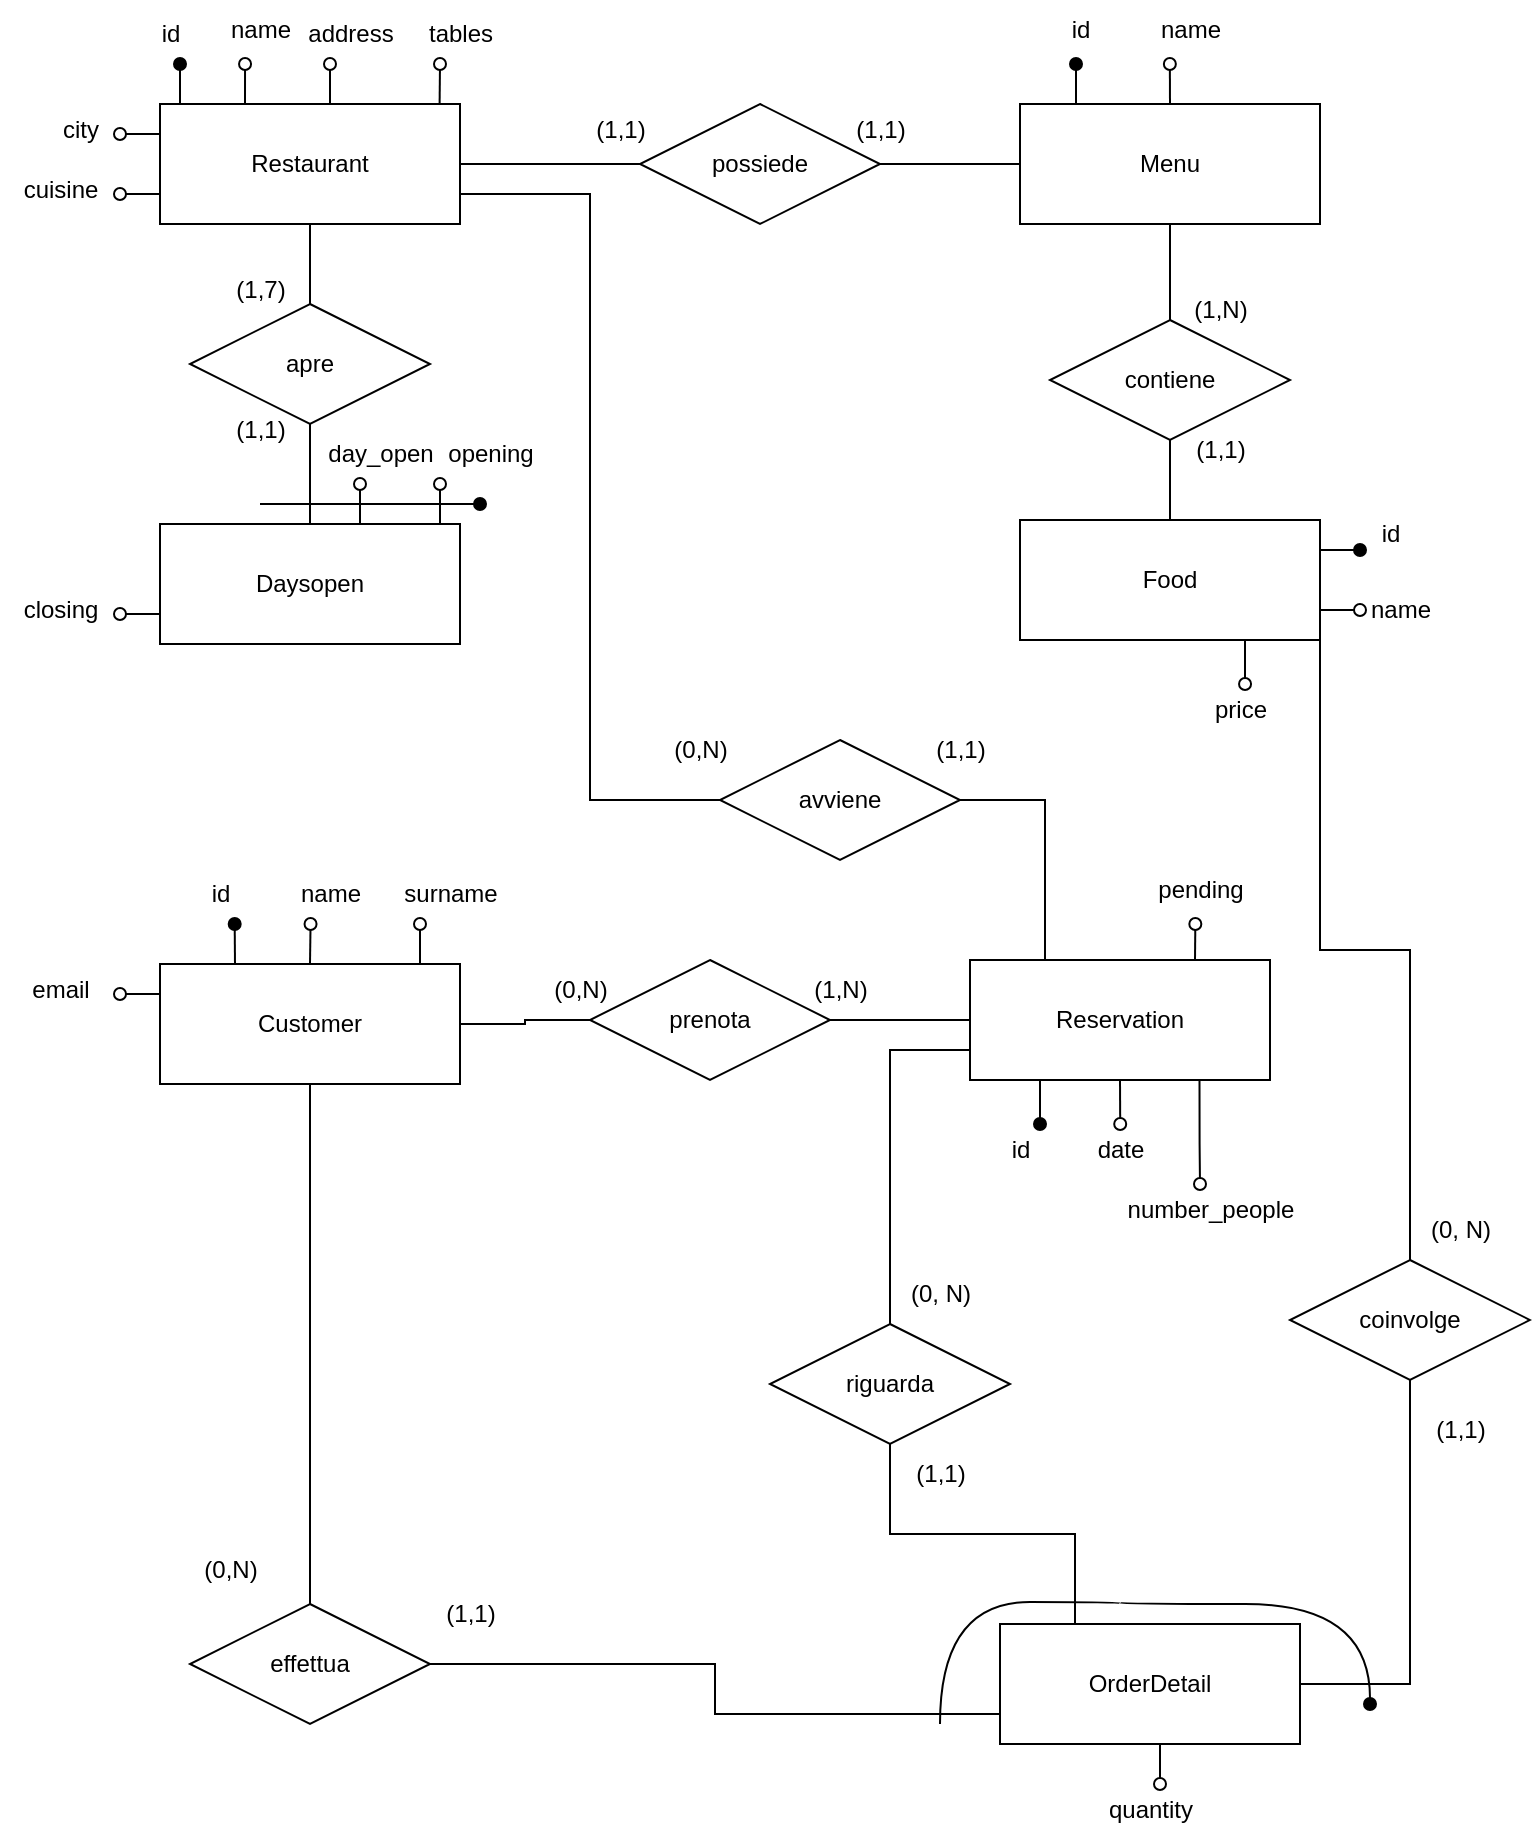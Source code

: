 <mxfile version="24.2.1" type="device">
  <diagram name="Pagina-1" id="ZzvYlfPiRXWx3irKtvU0">
    <mxGraphModel dx="1863" dy="1243" grid="1" gridSize="10" guides="1" tooltips="1" connect="1" arrows="1" fold="1" page="1" pageScale="1" pageWidth="827" pageHeight="1169" math="0" shadow="0">
      <root>
        <mxCell id="0" />
        <mxCell id="1" parent="0" />
        <mxCell id="MMW3BDH7EBpdIIzskwBd-2" style="edgeStyle=orthogonalEdgeStyle;rounded=0;orthogonalLoop=1;jettySize=auto;html=1;exitX=0.25;exitY=0;exitDx=0;exitDy=0;endArrow=oval;endFill=1;" parent="1" source="MMW3BDH7EBpdIIzskwBd-1" edge="1">
          <mxGeometry relative="1" as="geometry">
            <mxPoint x="130" y="170" as="targetPoint" />
            <Array as="points">
              <mxPoint x="130" y="190" />
              <mxPoint x="130" y="170" />
            </Array>
          </mxGeometry>
        </mxCell>
        <mxCell id="MMW3BDH7EBpdIIzskwBd-5" style="edgeStyle=orthogonalEdgeStyle;rounded=0;orthogonalLoop=1;jettySize=auto;html=1;exitX=0.25;exitY=0;exitDx=0;exitDy=0;endArrow=oval;endFill=0;" parent="1" source="MMW3BDH7EBpdIIzskwBd-1" edge="1">
          <mxGeometry relative="1" as="geometry">
            <mxPoint x="162.524" y="170" as="targetPoint" />
          </mxGeometry>
        </mxCell>
        <mxCell id="MMW3BDH7EBpdIIzskwBd-10" style="edgeStyle=orthogonalEdgeStyle;rounded=0;orthogonalLoop=1;jettySize=auto;html=1;exitX=0;exitY=0.25;exitDx=0;exitDy=0;endArrow=oval;endFill=0;" parent="1" source="MMW3BDH7EBpdIIzskwBd-1" edge="1">
          <mxGeometry relative="1" as="geometry">
            <mxPoint x="100" y="204.931" as="targetPoint" />
          </mxGeometry>
        </mxCell>
        <mxCell id="MMW3BDH7EBpdIIzskwBd-12" style="edgeStyle=orthogonalEdgeStyle;rounded=0;orthogonalLoop=1;jettySize=auto;html=1;exitX=0;exitY=0.75;exitDx=0;exitDy=0;endArrow=oval;endFill=0;" parent="1" source="MMW3BDH7EBpdIIzskwBd-1" edge="1">
          <mxGeometry relative="1" as="geometry">
            <mxPoint x="100" y="235.276" as="targetPoint" />
          </mxGeometry>
        </mxCell>
        <mxCell id="MMW3BDH7EBpdIIzskwBd-16" style="edgeStyle=orthogonalEdgeStyle;rounded=0;orthogonalLoop=1;jettySize=auto;html=1;exitX=1;exitY=0.5;exitDx=0;exitDy=0;entryX=0;entryY=0.5;entryDx=0;entryDy=0;endArrow=none;endFill=0;" parent="1" source="MMW3BDH7EBpdIIzskwBd-1" target="MMW3BDH7EBpdIIzskwBd-15" edge="1">
          <mxGeometry relative="1" as="geometry" />
        </mxCell>
        <mxCell id="MMW3BDH7EBpdIIzskwBd-27" style="edgeStyle=orthogonalEdgeStyle;rounded=0;orthogonalLoop=1;jettySize=auto;html=1;exitX=0.5;exitY=1;exitDx=0;exitDy=0;entryX=0.5;entryY=0;entryDx=0;entryDy=0;endArrow=none;endFill=0;" parent="1" source="MMW3BDH7EBpdIIzskwBd-1" target="MMW3BDH7EBpdIIzskwBd-26" edge="1">
          <mxGeometry relative="1" as="geometry" />
        </mxCell>
        <mxCell id="MMW3BDH7EBpdIIzskwBd-1" value="Restaurant" style="rounded=0;whiteSpace=wrap;html=1;" parent="1" vertex="1">
          <mxGeometry x="120" y="190" width="150" height="60" as="geometry" />
        </mxCell>
        <mxCell id="MMW3BDH7EBpdIIzskwBd-3" value="id" style="text;html=1;align=center;verticalAlign=middle;resizable=0;points=[];autosize=1;strokeColor=none;fillColor=none;" parent="1" vertex="1">
          <mxGeometry x="110" y="140" width="30" height="30" as="geometry" />
        </mxCell>
        <mxCell id="MMW3BDH7EBpdIIzskwBd-6" value="name" style="text;html=1;align=center;verticalAlign=middle;resizable=0;points=[];autosize=1;strokeColor=none;fillColor=none;" parent="1" vertex="1">
          <mxGeometry x="145" y="138" width="50" height="30" as="geometry" />
        </mxCell>
        <mxCell id="MMW3BDH7EBpdIIzskwBd-7" style="edgeStyle=orthogonalEdgeStyle;rounded=0;orthogonalLoop=1;jettySize=auto;html=1;exitX=0.5;exitY=0;exitDx=0;exitDy=0;endArrow=oval;endFill=0;" parent="1" source="MMW3BDH7EBpdIIzskwBd-1" edge="1">
          <mxGeometry relative="1" as="geometry">
            <mxPoint x="205" y="170" as="targetPoint" />
            <mxPoint x="205.24" y="188" as="sourcePoint" />
          </mxGeometry>
        </mxCell>
        <mxCell id="MMW3BDH7EBpdIIzskwBd-8" value="address" style="text;html=1;align=center;verticalAlign=middle;resizable=0;points=[];autosize=1;strokeColor=none;fillColor=none;" parent="1" vertex="1">
          <mxGeometry x="180" y="140" width="70" height="30" as="geometry" />
        </mxCell>
        <mxCell id="MMW3BDH7EBpdIIzskwBd-11" value="city&lt;br&gt;" style="text;html=1;align=center;verticalAlign=middle;resizable=0;points=[];autosize=1;strokeColor=none;fillColor=none;" parent="1" vertex="1">
          <mxGeometry x="60" y="188" width="40" height="30" as="geometry" />
        </mxCell>
        <mxCell id="MMW3BDH7EBpdIIzskwBd-13" value="cuisine" style="text;html=1;align=center;verticalAlign=middle;resizable=0;points=[];autosize=1;strokeColor=none;fillColor=none;" parent="1" vertex="1">
          <mxGeometry x="40" y="218" width="60" height="30" as="geometry" />
        </mxCell>
        <mxCell id="MMW3BDH7EBpdIIzskwBd-18" style="edgeStyle=orthogonalEdgeStyle;rounded=0;orthogonalLoop=1;jettySize=auto;html=1;exitX=1;exitY=0.5;exitDx=0;exitDy=0;endArrow=none;endFill=0;entryX=0;entryY=0.5;entryDx=0;entryDy=0;" parent="1" source="MMW3BDH7EBpdIIzskwBd-15" target="MMW3BDH7EBpdIIzskwBd-19" edge="1">
          <mxGeometry relative="1" as="geometry">
            <mxPoint x="560" y="220" as="targetPoint" />
          </mxGeometry>
        </mxCell>
        <mxCell id="MMW3BDH7EBpdIIzskwBd-15" value="possiede" style="shape=rhombus;perimeter=rhombusPerimeter;whiteSpace=wrap;html=1;align=center;" parent="1" vertex="1">
          <mxGeometry x="360" y="190" width="120" height="60" as="geometry" />
        </mxCell>
        <mxCell id="MMW3BDH7EBpdIIzskwBd-17" value="(1,1)" style="text;html=1;align=center;verticalAlign=middle;resizable=0;points=[];autosize=1;strokeColor=none;fillColor=none;" parent="1" vertex="1">
          <mxGeometry x="325" y="188" width="50" height="30" as="geometry" />
        </mxCell>
        <mxCell id="MMW3BDH7EBpdIIzskwBd-21" style="edgeStyle=orthogonalEdgeStyle;rounded=0;orthogonalLoop=1;jettySize=auto;html=1;exitX=0.25;exitY=0;exitDx=0;exitDy=0;endArrow=oval;endFill=1;" parent="1" source="MMW3BDH7EBpdIIzskwBd-19" edge="1">
          <mxGeometry relative="1" as="geometry">
            <mxPoint x="578" y="170" as="targetPoint" />
          </mxGeometry>
        </mxCell>
        <mxCell id="MMW3BDH7EBpdIIzskwBd-23" style="edgeStyle=orthogonalEdgeStyle;rounded=0;orthogonalLoop=1;jettySize=auto;html=1;exitX=0.5;exitY=0;exitDx=0;exitDy=0;endArrow=oval;endFill=0;" parent="1" source="MMW3BDH7EBpdIIzskwBd-19" edge="1">
          <mxGeometry relative="1" as="geometry">
            <mxPoint x="624.931" y="170" as="targetPoint" />
          </mxGeometry>
        </mxCell>
        <mxCell id="MMW3BDH7EBpdIIzskwBd-45" style="edgeStyle=orthogonalEdgeStyle;rounded=0;orthogonalLoop=1;jettySize=auto;html=1;exitX=0.5;exitY=1;exitDx=0;exitDy=0;entryX=0.5;entryY=0;entryDx=0;entryDy=0;endArrow=none;endFill=0;" parent="1" source="MMW3BDH7EBpdIIzskwBd-19" target="MMW3BDH7EBpdIIzskwBd-44" edge="1">
          <mxGeometry relative="1" as="geometry" />
        </mxCell>
        <mxCell id="MMW3BDH7EBpdIIzskwBd-19" value="Menu" style="rounded=0;whiteSpace=wrap;html=1;" parent="1" vertex="1">
          <mxGeometry x="550" y="190" width="150" height="60" as="geometry" />
        </mxCell>
        <mxCell id="MMW3BDH7EBpdIIzskwBd-20" value="(1,1)" style="text;html=1;align=center;verticalAlign=middle;resizable=0;points=[];autosize=1;strokeColor=none;fillColor=none;" parent="1" vertex="1">
          <mxGeometry x="455" y="188" width="50" height="30" as="geometry" />
        </mxCell>
        <mxCell id="MMW3BDH7EBpdIIzskwBd-22" value="id" style="text;html=1;align=center;verticalAlign=middle;resizable=0;points=[];autosize=1;strokeColor=none;fillColor=none;" parent="1" vertex="1">
          <mxGeometry x="565" y="138" width="30" height="30" as="geometry" />
        </mxCell>
        <mxCell id="MMW3BDH7EBpdIIzskwBd-24" value="name" style="text;html=1;align=center;verticalAlign=middle;resizable=0;points=[];autosize=1;strokeColor=none;fillColor=none;" parent="1" vertex="1">
          <mxGeometry x="610" y="138" width="50" height="30" as="geometry" />
        </mxCell>
        <mxCell id="MMW3BDH7EBpdIIzskwBd-29" style="edgeStyle=orthogonalEdgeStyle;rounded=0;orthogonalLoop=1;jettySize=auto;html=1;exitX=0.5;exitY=1;exitDx=0;exitDy=0;entryX=0.5;entryY=0;entryDx=0;entryDy=0;endArrow=none;endFill=0;" parent="1" source="MMW3BDH7EBpdIIzskwBd-26" target="MMW3BDH7EBpdIIzskwBd-28" edge="1">
          <mxGeometry relative="1" as="geometry" />
        </mxCell>
        <mxCell id="MMW3BDH7EBpdIIzskwBd-26" value="apre" style="shape=rhombus;perimeter=rhombusPerimeter;whiteSpace=wrap;html=1;align=center;" parent="1" vertex="1">
          <mxGeometry x="135" y="290" width="120" height="60" as="geometry" />
        </mxCell>
        <mxCell id="MMW3BDH7EBpdIIzskwBd-30" style="edgeStyle=orthogonalEdgeStyle;rounded=0;orthogonalLoop=1;jettySize=auto;html=1;exitX=0.75;exitY=0;exitDx=0;exitDy=0;endArrow=oval;endFill=0;" parent="1" source="MMW3BDH7EBpdIIzskwBd-28" edge="1">
          <mxGeometry relative="1" as="geometry">
            <mxPoint x="220" y="380" as="targetPoint" />
            <Array as="points">
              <mxPoint x="220" y="400" />
              <mxPoint x="220" y="380" />
            </Array>
          </mxGeometry>
        </mxCell>
        <mxCell id="MMW3BDH7EBpdIIzskwBd-37" style="edgeStyle=orthogonalEdgeStyle;rounded=0;orthogonalLoop=1;jettySize=auto;html=1;exitX=0;exitY=0.75;exitDx=0;exitDy=0;endArrow=oval;endFill=0;" parent="1" source="MMW3BDH7EBpdIIzskwBd-28" edge="1">
          <mxGeometry relative="1" as="geometry">
            <mxPoint x="100" y="445.286" as="targetPoint" />
          </mxGeometry>
        </mxCell>
        <mxCell id="MMW3BDH7EBpdIIzskwBd-39" style="edgeStyle=orthogonalEdgeStyle;rounded=0;orthogonalLoop=1;jettySize=auto;html=1;exitX=0.75;exitY=0;exitDx=0;exitDy=0;endArrow=oval;endFill=0;" parent="1" source="MMW3BDH7EBpdIIzskwBd-28" edge="1">
          <mxGeometry relative="1" as="geometry">
            <mxPoint x="260" y="380" as="targetPoint" />
            <Array as="points">
              <mxPoint x="260" y="400" />
              <mxPoint x="260" y="380" />
            </Array>
          </mxGeometry>
        </mxCell>
        <mxCell id="MMW3BDH7EBpdIIzskwBd-28" value="Daysopen" style="rounded=0;whiteSpace=wrap;html=1;" parent="1" vertex="1">
          <mxGeometry x="120" y="400" width="150" height="60" as="geometry" />
        </mxCell>
        <mxCell id="MMW3BDH7EBpdIIzskwBd-34" value="day_open" style="text;html=1;align=center;verticalAlign=middle;resizable=0;points=[];autosize=1;strokeColor=none;fillColor=none;" parent="1" vertex="1">
          <mxGeometry x="190" y="350" width="80" height="30" as="geometry" />
        </mxCell>
        <mxCell id="MMW3BDH7EBpdIIzskwBd-36" value="opening" style="text;html=1;align=center;verticalAlign=middle;resizable=0;points=[];autosize=1;strokeColor=none;fillColor=none;" parent="1" vertex="1">
          <mxGeometry x="250" y="350" width="70" height="30" as="geometry" />
        </mxCell>
        <mxCell id="MMW3BDH7EBpdIIzskwBd-38" value="closing" style="text;html=1;align=center;verticalAlign=middle;resizable=0;points=[];autosize=1;strokeColor=none;fillColor=none;" parent="1" vertex="1">
          <mxGeometry x="40" y="428" width="60" height="30" as="geometry" />
        </mxCell>
        <mxCell id="MMW3BDH7EBpdIIzskwBd-40" value="" style="endArrow=oval;html=1;rounded=0;endFill=1;" parent="1" edge="1">
          <mxGeometry relative="1" as="geometry">
            <mxPoint x="170" y="390" as="sourcePoint" />
            <mxPoint x="280" y="390" as="targetPoint" />
          </mxGeometry>
        </mxCell>
        <mxCell id="MMW3BDH7EBpdIIzskwBd-41" value="(1,1)" style="text;html=1;align=center;verticalAlign=middle;resizable=0;points=[];autosize=1;strokeColor=none;fillColor=none;" parent="1" vertex="1">
          <mxGeometry x="145" y="338" width="50" height="30" as="geometry" />
        </mxCell>
        <mxCell id="MMW3BDH7EBpdIIzskwBd-42" value="(1,7)" style="text;html=1;align=center;verticalAlign=middle;resizable=0;points=[];autosize=1;strokeColor=none;fillColor=none;" parent="1" vertex="1">
          <mxGeometry x="145" y="268" width="50" height="30" as="geometry" />
        </mxCell>
        <mxCell id="MMW3BDH7EBpdIIzskwBd-46" style="edgeStyle=orthogonalEdgeStyle;rounded=0;orthogonalLoop=1;jettySize=auto;html=1;exitX=0.5;exitY=1;exitDx=0;exitDy=0;endArrow=none;endFill=0;entryX=0.5;entryY=0;entryDx=0;entryDy=0;" parent="1" source="MMW3BDH7EBpdIIzskwBd-44" target="MMW3BDH7EBpdIIzskwBd-47" edge="1">
          <mxGeometry relative="1" as="geometry">
            <mxPoint x="625" y="410" as="targetPoint" />
          </mxGeometry>
        </mxCell>
        <mxCell id="MMW3BDH7EBpdIIzskwBd-44" value="contiene" style="shape=rhombus;perimeter=rhombusPerimeter;whiteSpace=wrap;html=1;align=center;" parent="1" vertex="1">
          <mxGeometry x="565" y="298" width="120" height="60" as="geometry" />
        </mxCell>
        <mxCell id="MMW3BDH7EBpdIIzskwBd-51" style="edgeStyle=orthogonalEdgeStyle;rounded=0;orthogonalLoop=1;jettySize=auto;html=1;exitX=1;exitY=0.25;exitDx=0;exitDy=0;endArrow=oval;endFill=1;" parent="1" source="MMW3BDH7EBpdIIzskwBd-47" edge="1">
          <mxGeometry relative="1" as="geometry">
            <mxPoint x="720" y="413" as="targetPoint" />
          </mxGeometry>
        </mxCell>
        <mxCell id="MMW3BDH7EBpdIIzskwBd-53" style="edgeStyle=orthogonalEdgeStyle;rounded=0;orthogonalLoop=1;jettySize=auto;html=1;exitX=1;exitY=0.75;exitDx=0;exitDy=0;endArrow=oval;endFill=0;" parent="1" source="MMW3BDH7EBpdIIzskwBd-47" edge="1">
          <mxGeometry relative="1" as="geometry">
            <mxPoint x="720" y="443" as="targetPoint" />
          </mxGeometry>
        </mxCell>
        <mxCell id="MMW3BDH7EBpdIIzskwBd-55" style="edgeStyle=orthogonalEdgeStyle;rounded=0;orthogonalLoop=1;jettySize=auto;html=1;exitX=0.75;exitY=1;exitDx=0;exitDy=0;endArrow=oval;endFill=0;" parent="1" source="MMW3BDH7EBpdIIzskwBd-47" edge="1">
          <mxGeometry relative="1" as="geometry">
            <mxPoint x="662.524" y="480" as="targetPoint" />
          </mxGeometry>
        </mxCell>
        <mxCell id="MMW3BDH7EBpdIIzskwBd-47" value="Food" style="rounded=0;whiteSpace=wrap;html=1;" parent="1" vertex="1">
          <mxGeometry x="550" y="398" width="150" height="60" as="geometry" />
        </mxCell>
        <mxCell id="MMW3BDH7EBpdIIzskwBd-48" value="(1,N)" style="text;html=1;align=center;verticalAlign=middle;resizable=0;points=[];autosize=1;strokeColor=none;fillColor=none;" parent="1" vertex="1">
          <mxGeometry x="625" y="278" width="50" height="30" as="geometry" />
        </mxCell>
        <mxCell id="MMW3BDH7EBpdIIzskwBd-49" value="(1,1)" style="text;html=1;align=center;verticalAlign=middle;resizable=0;points=[];autosize=1;strokeColor=none;fillColor=none;" parent="1" vertex="1">
          <mxGeometry x="625" y="348" width="50" height="30" as="geometry" />
        </mxCell>
        <mxCell id="MMW3BDH7EBpdIIzskwBd-52" value="id" style="text;html=1;align=center;verticalAlign=middle;resizable=0;points=[];autosize=1;strokeColor=none;fillColor=none;" parent="1" vertex="1">
          <mxGeometry x="720" y="390" width="30" height="30" as="geometry" />
        </mxCell>
        <mxCell id="MMW3BDH7EBpdIIzskwBd-54" value="name" style="text;html=1;align=center;verticalAlign=middle;resizable=0;points=[];autosize=1;strokeColor=none;fillColor=none;" parent="1" vertex="1">
          <mxGeometry x="715" y="428" width="50" height="30" as="geometry" />
        </mxCell>
        <mxCell id="MMW3BDH7EBpdIIzskwBd-56" value="price" style="text;html=1;align=center;verticalAlign=middle;resizable=0;points=[];autosize=1;strokeColor=none;fillColor=none;" parent="1" vertex="1">
          <mxGeometry x="635" y="478" width="50" height="30" as="geometry" />
        </mxCell>
        <mxCell id="MMW3BDH7EBpdIIzskwBd-58" style="edgeStyle=orthogonalEdgeStyle;rounded=0;orthogonalLoop=1;jettySize=auto;html=1;exitX=0.25;exitY=0;exitDx=0;exitDy=0;endArrow=oval;endFill=1;" parent="1" source="MMW3BDH7EBpdIIzskwBd-57" edge="1">
          <mxGeometry relative="1" as="geometry">
            <mxPoint x="157.345" y="600" as="targetPoint" />
          </mxGeometry>
        </mxCell>
        <mxCell id="MMW3BDH7EBpdIIzskwBd-60" style="edgeStyle=orthogonalEdgeStyle;rounded=0;orthogonalLoop=1;jettySize=auto;html=1;exitX=0.5;exitY=0;exitDx=0;exitDy=0;endArrow=oval;endFill=0;" parent="1" source="MMW3BDH7EBpdIIzskwBd-57" edge="1">
          <mxGeometry relative="1" as="geometry">
            <mxPoint x="195.276" y="600" as="targetPoint" />
          </mxGeometry>
        </mxCell>
        <mxCell id="MMW3BDH7EBpdIIzskwBd-62" style="edgeStyle=orthogonalEdgeStyle;rounded=0;orthogonalLoop=1;jettySize=auto;html=1;exitX=0.75;exitY=0;exitDx=0;exitDy=0;endArrow=oval;endFill=0;" parent="1" source="MMW3BDH7EBpdIIzskwBd-57" edge="1">
          <mxGeometry relative="1" as="geometry">
            <mxPoint x="250" y="600" as="targetPoint" />
          </mxGeometry>
        </mxCell>
        <mxCell id="MMW3BDH7EBpdIIzskwBd-64" style="edgeStyle=orthogonalEdgeStyle;rounded=0;orthogonalLoop=1;jettySize=auto;html=1;exitX=0;exitY=0.25;exitDx=0;exitDy=0;endArrow=oval;endFill=0;" parent="1" source="MMW3BDH7EBpdIIzskwBd-57" edge="1">
          <mxGeometry relative="1" as="geometry">
            <mxPoint x="100" y="635.276" as="targetPoint" />
          </mxGeometry>
        </mxCell>
        <mxCell id="MMW3BDH7EBpdIIzskwBd-74" style="edgeStyle=orthogonalEdgeStyle;rounded=0;orthogonalLoop=1;jettySize=auto;html=1;exitX=1;exitY=0.5;exitDx=0;exitDy=0;entryX=0;entryY=0.5;entryDx=0;entryDy=0;endArrow=none;endFill=0;" parent="1" source="MMW3BDH7EBpdIIzskwBd-57" target="MMW3BDH7EBpdIIzskwBd-73" edge="1">
          <mxGeometry relative="1" as="geometry" />
        </mxCell>
        <mxCell id="MMW3BDH7EBpdIIzskwBd-89" style="edgeStyle=orthogonalEdgeStyle;rounded=0;orthogonalLoop=1;jettySize=auto;html=1;exitX=0.5;exitY=1;exitDx=0;exitDy=0;entryX=0.5;entryY=0;entryDx=0;entryDy=0;endArrow=none;endFill=0;" parent="1" source="MMW3BDH7EBpdIIzskwBd-57" target="MMW3BDH7EBpdIIzskwBd-88" edge="1">
          <mxGeometry relative="1" as="geometry" />
        </mxCell>
        <mxCell id="MMW3BDH7EBpdIIzskwBd-57" value="Customer" style="rounded=0;whiteSpace=wrap;html=1;" parent="1" vertex="1">
          <mxGeometry x="120" y="620" width="150" height="60" as="geometry" />
        </mxCell>
        <mxCell id="MMW3BDH7EBpdIIzskwBd-59" value="id" style="text;html=1;align=center;verticalAlign=middle;resizable=0;points=[];autosize=1;strokeColor=none;fillColor=none;" parent="1" vertex="1">
          <mxGeometry x="135" y="570" width="30" height="30" as="geometry" />
        </mxCell>
        <mxCell id="MMW3BDH7EBpdIIzskwBd-61" value="name" style="text;html=1;align=center;verticalAlign=middle;resizable=0;points=[];autosize=1;strokeColor=none;fillColor=none;" parent="1" vertex="1">
          <mxGeometry x="180" y="570" width="50" height="30" as="geometry" />
        </mxCell>
        <mxCell id="MMW3BDH7EBpdIIzskwBd-63" value="surname" style="text;html=1;align=center;verticalAlign=middle;resizable=0;points=[];autosize=1;strokeColor=none;fillColor=none;" parent="1" vertex="1">
          <mxGeometry x="230" y="570" width="70" height="30" as="geometry" />
        </mxCell>
        <mxCell id="MMW3BDH7EBpdIIzskwBd-65" value="email" style="text;html=1;align=center;verticalAlign=middle;resizable=0;points=[];autosize=1;strokeColor=none;fillColor=none;" parent="1" vertex="1">
          <mxGeometry x="45" y="618" width="50" height="30" as="geometry" />
        </mxCell>
        <mxCell id="MMW3BDH7EBpdIIzskwBd-67" style="edgeStyle=orthogonalEdgeStyle;rounded=0;orthogonalLoop=1;jettySize=auto;html=1;exitX=0.25;exitY=1;exitDx=0;exitDy=0;endArrow=oval;endFill=1;" parent="1" source="MMW3BDH7EBpdIIzskwBd-66" edge="1">
          <mxGeometry relative="1" as="geometry">
            <mxPoint x="560" y="700" as="targetPoint" />
          </mxGeometry>
        </mxCell>
        <mxCell id="MMW3BDH7EBpdIIzskwBd-69" style="edgeStyle=orthogonalEdgeStyle;rounded=0;orthogonalLoop=1;jettySize=auto;html=1;exitX=0.5;exitY=1;exitDx=0;exitDy=0;endArrow=oval;endFill=0;" parent="1" source="MMW3BDH7EBpdIIzskwBd-66" edge="1">
          <mxGeometry relative="1" as="geometry">
            <mxPoint x="600.103" y="700" as="targetPoint" />
          </mxGeometry>
        </mxCell>
        <mxCell id="MMW3BDH7EBpdIIzskwBd-71" style="edgeStyle=orthogonalEdgeStyle;rounded=0;orthogonalLoop=1;jettySize=auto;html=1;endArrow=oval;endFill=0;exitX=0.765;exitY=0.998;exitDx=0;exitDy=0;exitPerimeter=0;" parent="1" source="MMW3BDH7EBpdIIzskwBd-66" edge="1">
          <mxGeometry relative="1" as="geometry">
            <mxPoint x="640" y="730" as="targetPoint" />
            <mxPoint x="640" y="690" as="sourcePoint" />
            <Array as="points">
              <mxPoint x="640" y="710" />
              <mxPoint x="640" y="710" />
            </Array>
          </mxGeometry>
        </mxCell>
        <mxCell id="1RYVaeO9vYbkJJF2Pygk-4" style="edgeStyle=orthogonalEdgeStyle;rounded=0;orthogonalLoop=1;jettySize=auto;html=1;exitX=0.75;exitY=0;exitDx=0;exitDy=0;endArrow=oval;endFill=0;" parent="1" source="MMW3BDH7EBpdIIzskwBd-66" edge="1">
          <mxGeometry relative="1" as="geometry">
            <mxPoint x="637.667" y="600" as="targetPoint" />
          </mxGeometry>
        </mxCell>
        <mxCell id="MMW3BDH7EBpdIIzskwBd-66" value="Reservation" style="rounded=0;whiteSpace=wrap;html=1;" parent="1" vertex="1">
          <mxGeometry x="525" y="618" width="150" height="60" as="geometry" />
        </mxCell>
        <mxCell id="MMW3BDH7EBpdIIzskwBd-68" value="id" style="text;html=1;align=center;verticalAlign=middle;resizable=0;points=[];autosize=1;strokeColor=none;fillColor=none;" parent="1" vertex="1">
          <mxGeometry x="535" y="698" width="30" height="30" as="geometry" />
        </mxCell>
        <mxCell id="MMW3BDH7EBpdIIzskwBd-70" value="date" style="text;html=1;align=center;verticalAlign=middle;resizable=0;points=[];autosize=1;strokeColor=none;fillColor=none;" parent="1" vertex="1">
          <mxGeometry x="575" y="698" width="50" height="30" as="geometry" />
        </mxCell>
        <mxCell id="MMW3BDH7EBpdIIzskwBd-72" value="number_people" style="text;html=1;align=center;verticalAlign=middle;resizable=0;points=[];autosize=1;strokeColor=none;fillColor=none;" parent="1" vertex="1">
          <mxGeometry x="590" y="728" width="110" height="30" as="geometry" />
        </mxCell>
        <mxCell id="MMW3BDH7EBpdIIzskwBd-75" style="edgeStyle=orthogonalEdgeStyle;rounded=0;orthogonalLoop=1;jettySize=auto;html=1;exitX=1;exitY=0.5;exitDx=0;exitDy=0;entryX=0;entryY=0.5;entryDx=0;entryDy=0;endArrow=none;endFill=0;" parent="1" source="MMW3BDH7EBpdIIzskwBd-73" target="MMW3BDH7EBpdIIzskwBd-66" edge="1">
          <mxGeometry relative="1" as="geometry" />
        </mxCell>
        <mxCell id="MMW3BDH7EBpdIIzskwBd-73" value="prenota" style="shape=rhombus;perimeter=rhombusPerimeter;whiteSpace=wrap;html=1;align=center;" parent="1" vertex="1">
          <mxGeometry x="335" y="618" width="120" height="60" as="geometry" />
        </mxCell>
        <mxCell id="MMW3BDH7EBpdIIzskwBd-76" value="(0,N)" style="text;html=1;align=center;verticalAlign=middle;resizable=0;points=[];autosize=1;strokeColor=none;fillColor=none;" parent="1" vertex="1">
          <mxGeometry x="305" y="618" width="50" height="30" as="geometry" />
        </mxCell>
        <mxCell id="MMW3BDH7EBpdIIzskwBd-77" value="(1,N)" style="text;html=1;align=center;verticalAlign=middle;resizable=0;points=[];autosize=1;strokeColor=none;fillColor=none;" parent="1" vertex="1">
          <mxGeometry x="435" y="618" width="50" height="30" as="geometry" />
        </mxCell>
        <mxCell id="MMW3BDH7EBpdIIzskwBd-79" style="edgeStyle=orthogonalEdgeStyle;rounded=0;orthogonalLoop=1;jettySize=auto;html=1;entryX=0.25;entryY=0;entryDx=0;entryDy=0;endArrow=none;endFill=0;" parent="1" source="MMW3BDH7EBpdIIzskwBd-78" target="MMW3BDH7EBpdIIzskwBd-66" edge="1">
          <mxGeometry relative="1" as="geometry" />
        </mxCell>
        <mxCell id="MMW3BDH7EBpdIIzskwBd-80" style="edgeStyle=orthogonalEdgeStyle;rounded=0;orthogonalLoop=1;jettySize=auto;html=1;entryX=1;entryY=0.75;entryDx=0;entryDy=0;endArrow=none;endFill=0;" parent="1" source="MMW3BDH7EBpdIIzskwBd-78" target="MMW3BDH7EBpdIIzskwBd-1" edge="1">
          <mxGeometry relative="1" as="geometry" />
        </mxCell>
        <mxCell id="MMW3BDH7EBpdIIzskwBd-78" value="avviene" style="shape=rhombus;perimeter=rhombusPerimeter;whiteSpace=wrap;html=1;align=center;" parent="1" vertex="1">
          <mxGeometry x="400" y="508" width="120" height="60" as="geometry" />
        </mxCell>
        <mxCell id="MMW3BDH7EBpdIIzskwBd-81" value="(0,N)" style="text;html=1;align=center;verticalAlign=middle;resizable=0;points=[];autosize=1;strokeColor=none;fillColor=none;" parent="1" vertex="1">
          <mxGeometry x="365" y="498" width="50" height="30" as="geometry" />
        </mxCell>
        <mxCell id="MMW3BDH7EBpdIIzskwBd-82" value="(1,1)" style="text;html=1;align=center;verticalAlign=middle;resizable=0;points=[];autosize=1;strokeColor=none;fillColor=none;" parent="1" vertex="1">
          <mxGeometry x="495" y="498" width="50" height="30" as="geometry" />
        </mxCell>
        <mxCell id="1RYVaeO9vYbkJJF2Pygk-19" style="edgeStyle=orthogonalEdgeStyle;rounded=0;orthogonalLoop=1;jettySize=auto;html=1;entryX=0;entryY=0.75;entryDx=0;entryDy=0;endArrow=none;endFill=0;" parent="1" source="MMW3BDH7EBpdIIzskwBd-88" target="1RYVaeO9vYbkJJF2Pygk-8" edge="1">
          <mxGeometry relative="1" as="geometry" />
        </mxCell>
        <mxCell id="MMW3BDH7EBpdIIzskwBd-88" value="effettua" style="shape=rhombus;perimeter=rhombusPerimeter;whiteSpace=wrap;html=1;align=center;" parent="1" vertex="1">
          <mxGeometry x="135" y="940" width="120" height="60" as="geometry" />
        </mxCell>
        <mxCell id="MMW3BDH7EBpdIIzskwBd-91" value="(0,N)" style="text;html=1;align=center;verticalAlign=middle;resizable=0;points=[];autosize=1;strokeColor=none;fillColor=none;" parent="1" vertex="1">
          <mxGeometry x="130" y="908" width="50" height="30" as="geometry" />
        </mxCell>
        <mxCell id="MMW3BDH7EBpdIIzskwBd-92" value="(1,1)" style="text;html=1;align=center;verticalAlign=middle;resizable=0;points=[];autosize=1;strokeColor=none;fillColor=none;" parent="1" vertex="1">
          <mxGeometry x="250" y="930" width="50" height="30" as="geometry" />
        </mxCell>
        <mxCell id="1RYVaeO9vYbkJJF2Pygk-13" style="edgeStyle=orthogonalEdgeStyle;rounded=0;orthogonalLoop=1;jettySize=auto;html=1;exitX=0.5;exitY=1;exitDx=0;exitDy=0;entryX=0.25;entryY=0;entryDx=0;entryDy=0;endArrow=none;endFill=0;" parent="1" source="MMW3BDH7EBpdIIzskwBd-97" target="1RYVaeO9vYbkJJF2Pygk-8" edge="1">
          <mxGeometry relative="1" as="geometry" />
        </mxCell>
        <mxCell id="6jbKDFmphdJHF4nM5Yy2-3" style="edgeStyle=orthogonalEdgeStyle;rounded=0;orthogonalLoop=1;jettySize=auto;html=1;entryX=0;entryY=0.75;entryDx=0;entryDy=0;endArrow=none;endFill=0;" edge="1" parent="1" source="MMW3BDH7EBpdIIzskwBd-97" target="MMW3BDH7EBpdIIzskwBd-66">
          <mxGeometry relative="1" as="geometry" />
        </mxCell>
        <mxCell id="MMW3BDH7EBpdIIzskwBd-97" value="riguarda" style="shape=rhombus;perimeter=rhombusPerimeter;whiteSpace=wrap;html=1;align=center;" parent="1" vertex="1">
          <mxGeometry x="425" y="800" width="120" height="60" as="geometry" />
        </mxCell>
        <mxCell id="MMW3BDH7EBpdIIzskwBd-99" value="(0, N)" style="text;html=1;align=center;verticalAlign=middle;resizable=0;points=[];autosize=1;strokeColor=none;fillColor=none;" parent="1" vertex="1">
          <mxGeometry x="485" y="770" width="50" height="30" as="geometry" />
        </mxCell>
        <mxCell id="MMW3BDH7EBpdIIzskwBd-100" value="(1,1)" style="text;html=1;align=center;verticalAlign=middle;resizable=0;points=[];autosize=1;strokeColor=none;fillColor=none;" parent="1" vertex="1">
          <mxGeometry x="485" y="860" width="50" height="30" as="geometry" />
        </mxCell>
        <mxCell id="1RYVaeO9vYbkJJF2Pygk-1" style="edgeStyle=orthogonalEdgeStyle;rounded=0;orthogonalLoop=1;jettySize=auto;html=1;exitX=0.932;exitY=0.002;exitDx=0;exitDy=0;endArrow=oval;endFill=0;exitPerimeter=0;" parent="1" source="MMW3BDH7EBpdIIzskwBd-1" edge="1">
          <mxGeometry relative="1" as="geometry">
            <mxPoint x="260" y="170" as="targetPoint" />
            <mxPoint x="205" y="200" as="sourcePoint" />
            <Array as="points" />
          </mxGeometry>
        </mxCell>
        <mxCell id="1RYVaeO9vYbkJJF2Pygk-2" value="tables" style="text;html=1;align=center;verticalAlign=middle;resizable=0;points=[];autosize=1;strokeColor=none;fillColor=none;" parent="1" vertex="1">
          <mxGeometry x="240" y="140" width="60" height="30" as="geometry" />
        </mxCell>
        <mxCell id="1RYVaeO9vYbkJJF2Pygk-5" value="pending" style="text;html=1;align=center;verticalAlign=middle;resizable=0;points=[];autosize=1;strokeColor=none;fillColor=none;" parent="1" vertex="1">
          <mxGeometry x="605" y="568" width="70" height="30" as="geometry" />
        </mxCell>
        <mxCell id="1RYVaeO9vYbkJJF2Pygk-11" style="edgeStyle=orthogonalEdgeStyle;rounded=0;orthogonalLoop=1;jettySize=auto;html=1;exitX=0.5;exitY=1;exitDx=0;exitDy=0;endArrow=oval;endFill=0;" parent="1" source="1RYVaeO9vYbkJJF2Pygk-8" edge="1">
          <mxGeometry relative="1" as="geometry">
            <mxPoint x="620" y="1030" as="targetPoint" />
          </mxGeometry>
        </mxCell>
        <mxCell id="1RYVaeO9vYbkJJF2Pygk-8" value="OrderDetail" style="rounded=0;whiteSpace=wrap;html=1;" parent="1" vertex="1">
          <mxGeometry x="540" y="950" width="150" height="60" as="geometry" />
        </mxCell>
        <mxCell id="1RYVaeO9vYbkJJF2Pygk-12" value="quantity" style="text;html=1;align=center;verticalAlign=middle;resizable=0;points=[];autosize=1;strokeColor=none;fillColor=none;" parent="1" vertex="1">
          <mxGeometry x="580" y="1028" width="70" height="30" as="geometry" />
        </mxCell>
        <mxCell id="1RYVaeO9vYbkJJF2Pygk-15" style="edgeStyle=orthogonalEdgeStyle;rounded=0;orthogonalLoop=1;jettySize=auto;html=1;exitX=0.5;exitY=1;exitDx=0;exitDy=0;entryX=1;entryY=0.5;entryDx=0;entryDy=0;endArrow=none;endFill=0;" parent="1" source="1RYVaeO9vYbkJJF2Pygk-14" target="1RYVaeO9vYbkJJF2Pygk-8" edge="1">
          <mxGeometry relative="1" as="geometry" />
        </mxCell>
        <mxCell id="1RYVaeO9vYbkJJF2Pygk-16" style="edgeStyle=orthogonalEdgeStyle;rounded=0;orthogonalLoop=1;jettySize=auto;html=1;exitX=0.5;exitY=0;exitDx=0;exitDy=0;entryX=1;entryY=1;entryDx=0;entryDy=0;endArrow=none;endFill=0;" parent="1" source="1RYVaeO9vYbkJJF2Pygk-14" target="MMW3BDH7EBpdIIzskwBd-47" edge="1">
          <mxGeometry relative="1" as="geometry" />
        </mxCell>
        <mxCell id="1RYVaeO9vYbkJJF2Pygk-14" value="coinvolge" style="shape=rhombus;perimeter=rhombusPerimeter;whiteSpace=wrap;html=1;align=center;" parent="1" vertex="1">
          <mxGeometry x="685" y="768" width="120" height="60" as="geometry" />
        </mxCell>
        <mxCell id="1RYVaeO9vYbkJJF2Pygk-17" value="(1,1)" style="text;html=1;align=center;verticalAlign=middle;resizable=0;points=[];autosize=1;strokeColor=none;fillColor=none;" parent="1" vertex="1">
          <mxGeometry x="745" y="838" width="50" height="30" as="geometry" />
        </mxCell>
        <mxCell id="1RYVaeO9vYbkJJF2Pygk-18" value="(0, N)" style="text;html=1;align=center;verticalAlign=middle;resizable=0;points=[];autosize=1;strokeColor=none;fillColor=none;" parent="1" vertex="1">
          <mxGeometry x="745" y="738" width="50" height="30" as="geometry" />
        </mxCell>
        <mxCell id="6jbKDFmphdJHF4nM5Yy2-4" value="" style="endArrow=oval;html=1;rounded=0;endFill=1;edgeStyle=orthogonalEdgeStyle;curved=1;" edge="1" parent="1">
          <mxGeometry relative="1" as="geometry">
            <mxPoint x="510" y="1000" as="sourcePoint" />
            <mxPoint x="725" y="990" as="targetPoint" />
            <Array as="points">
              <mxPoint x="510" y="939" />
              <mxPoint x="600" y="939" />
              <mxPoint x="725" y="940" />
            </Array>
          </mxGeometry>
        </mxCell>
      </root>
    </mxGraphModel>
  </diagram>
</mxfile>
